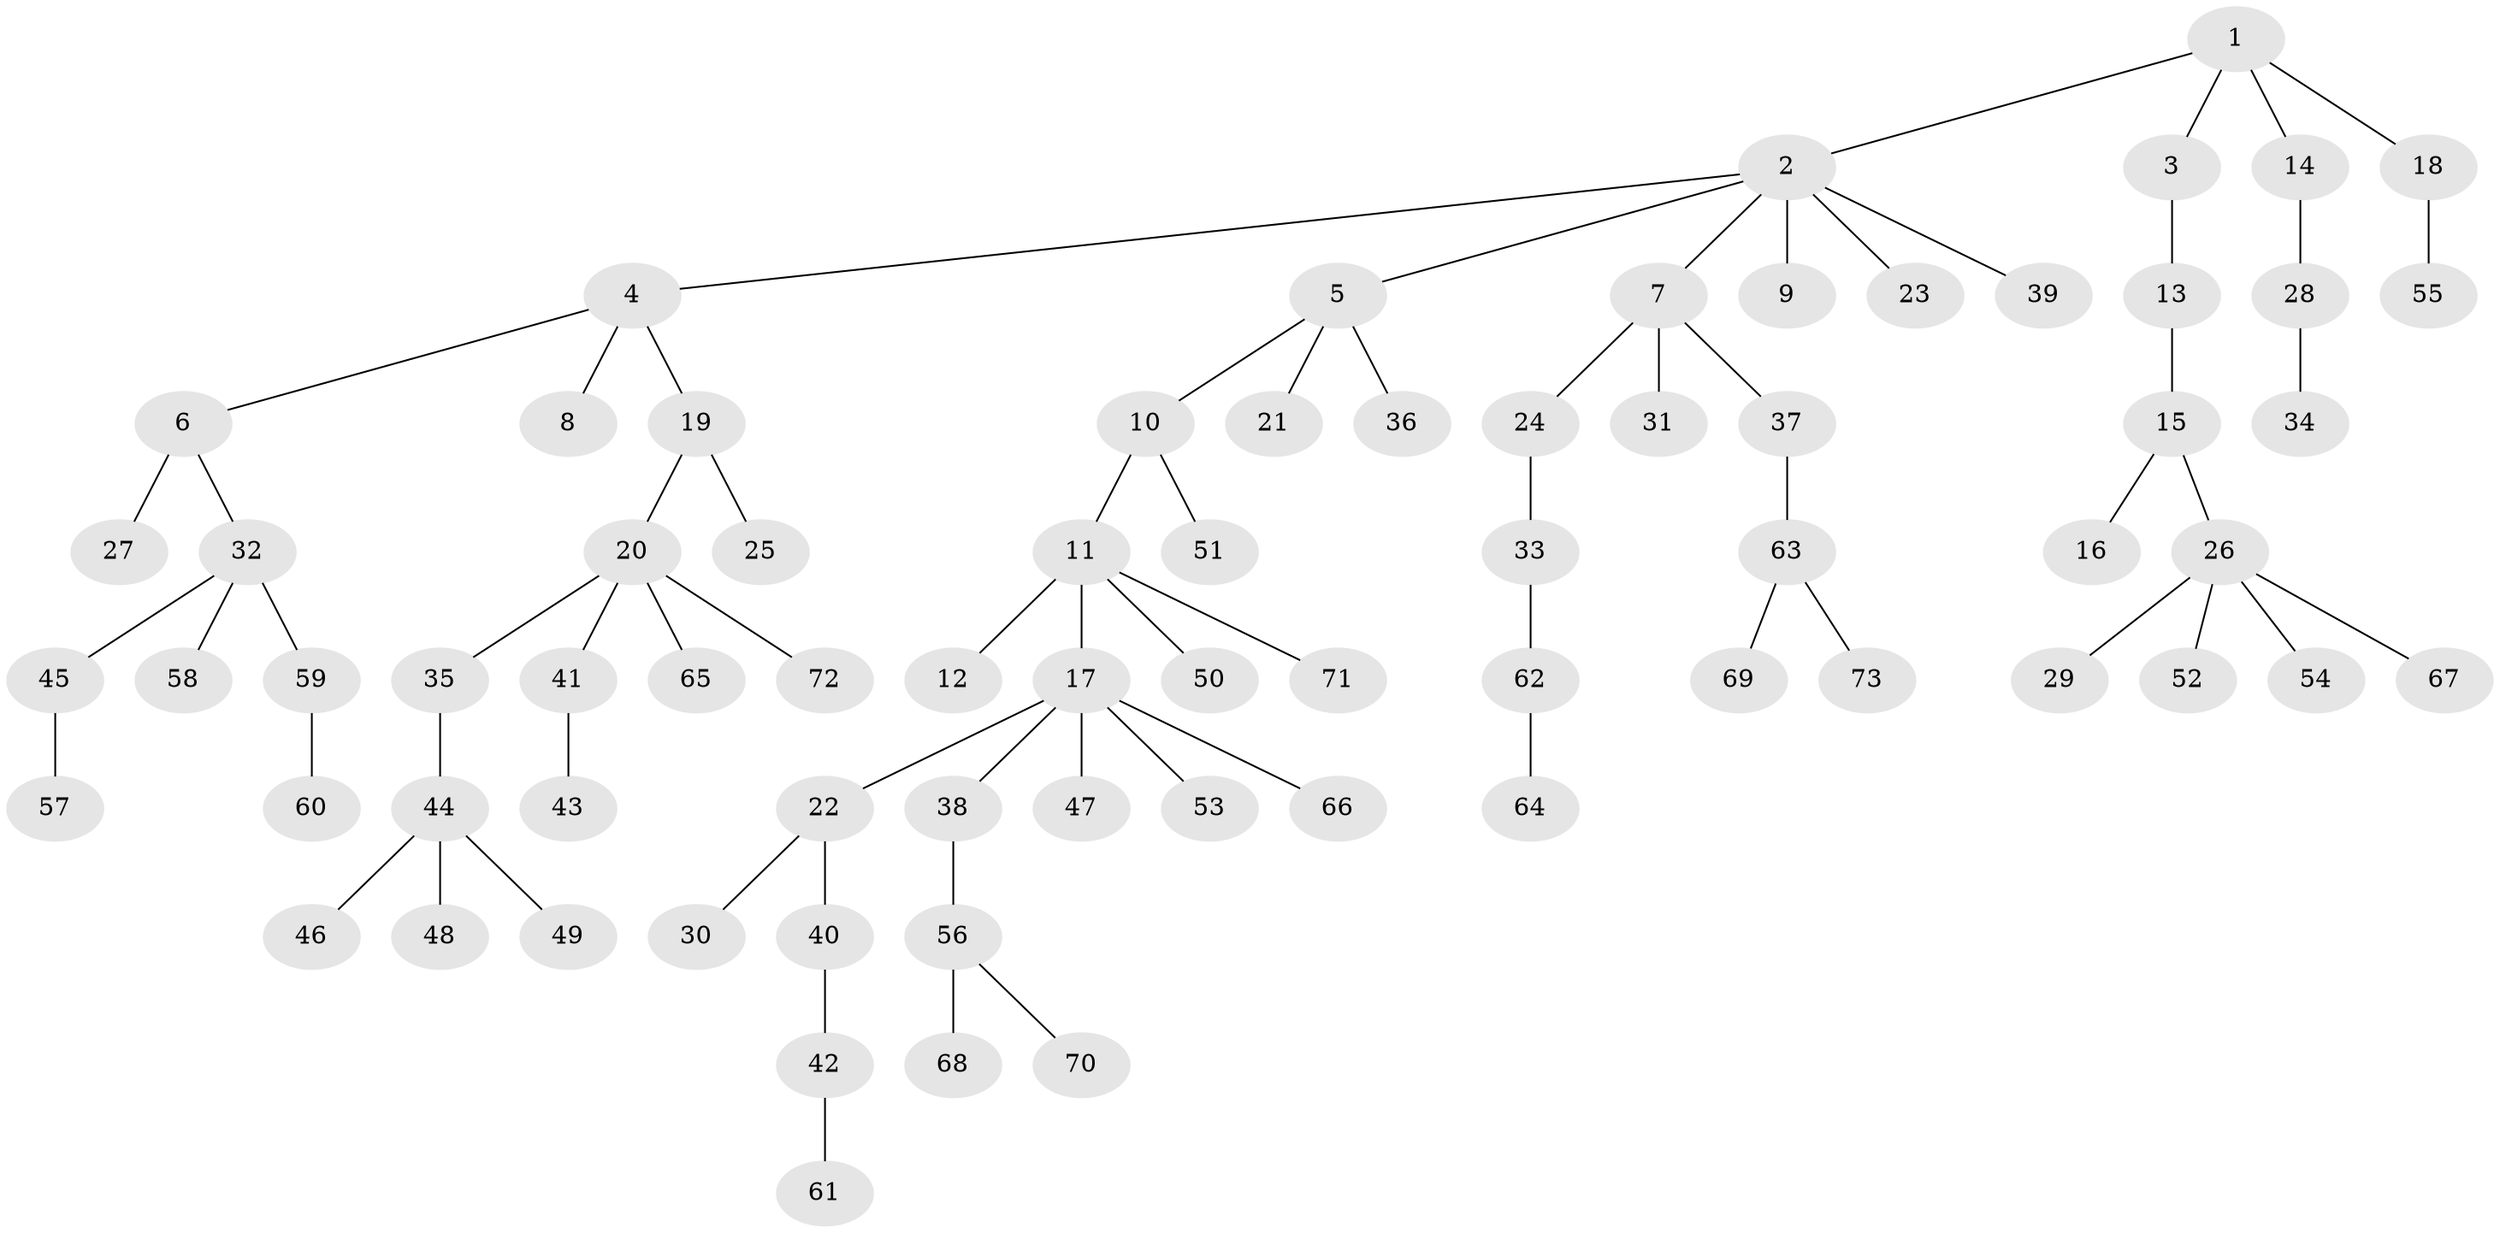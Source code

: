// original degree distribution, {1: 0.5166666666666667, 5: 0.025, 8: 0.008333333333333333, 3: 0.1, 4: 0.06666666666666667, 2: 0.25, 6: 0.025, 7: 0.008333333333333333}
// Generated by graph-tools (version 1.1) at 2025/51/03/04/25 22:51:26]
// undirected, 73 vertices, 72 edges
graph export_dot {
  node [color=gray90,style=filled];
  1;
  2;
  3;
  4;
  5;
  6;
  7;
  8;
  9;
  10;
  11;
  12;
  13;
  14;
  15;
  16;
  17;
  18;
  19;
  20;
  21;
  22;
  23;
  24;
  25;
  26;
  27;
  28;
  29;
  30;
  31;
  32;
  33;
  34;
  35;
  36;
  37;
  38;
  39;
  40;
  41;
  42;
  43;
  44;
  45;
  46;
  47;
  48;
  49;
  50;
  51;
  52;
  53;
  54;
  55;
  56;
  57;
  58;
  59;
  60;
  61;
  62;
  63;
  64;
  65;
  66;
  67;
  68;
  69;
  70;
  71;
  72;
  73;
  1 -- 2 [weight=1.0];
  1 -- 3 [weight=1.0];
  1 -- 14 [weight=1.0];
  1 -- 18 [weight=1.0];
  2 -- 4 [weight=1.0];
  2 -- 5 [weight=1.0];
  2 -- 7 [weight=1.0];
  2 -- 9 [weight=1.0];
  2 -- 23 [weight=1.0];
  2 -- 39 [weight=1.0];
  3 -- 13 [weight=1.0];
  4 -- 6 [weight=1.0];
  4 -- 8 [weight=1.0];
  4 -- 19 [weight=1.0];
  5 -- 10 [weight=1.0];
  5 -- 21 [weight=1.0];
  5 -- 36 [weight=1.0];
  6 -- 27 [weight=2.0];
  6 -- 32 [weight=1.0];
  7 -- 24 [weight=1.0];
  7 -- 31 [weight=3.0];
  7 -- 37 [weight=1.0];
  10 -- 11 [weight=1.0];
  10 -- 51 [weight=2.0];
  11 -- 12 [weight=1.0];
  11 -- 17 [weight=1.0];
  11 -- 50 [weight=1.0];
  11 -- 71 [weight=1.0];
  13 -- 15 [weight=1.0];
  14 -- 28 [weight=1.0];
  15 -- 16 [weight=1.0];
  15 -- 26 [weight=1.0];
  17 -- 22 [weight=1.0];
  17 -- 38 [weight=1.0];
  17 -- 47 [weight=1.0];
  17 -- 53 [weight=1.0];
  17 -- 66 [weight=1.0];
  18 -- 55 [weight=1.0];
  19 -- 20 [weight=1.0];
  19 -- 25 [weight=1.0];
  20 -- 35 [weight=1.0];
  20 -- 41 [weight=1.0];
  20 -- 65 [weight=1.0];
  20 -- 72 [weight=1.0];
  22 -- 30 [weight=1.0];
  22 -- 40 [weight=1.0];
  24 -- 33 [weight=1.0];
  26 -- 29 [weight=1.0];
  26 -- 52 [weight=1.0];
  26 -- 54 [weight=1.0];
  26 -- 67 [weight=1.0];
  28 -- 34 [weight=1.0];
  32 -- 45 [weight=1.0];
  32 -- 58 [weight=1.0];
  32 -- 59 [weight=1.0];
  33 -- 62 [weight=1.0];
  35 -- 44 [weight=1.0];
  37 -- 63 [weight=1.0];
  38 -- 56 [weight=1.0];
  40 -- 42 [weight=1.0];
  41 -- 43 [weight=1.0];
  42 -- 61 [weight=1.0];
  44 -- 46 [weight=1.0];
  44 -- 48 [weight=1.0];
  44 -- 49 [weight=1.0];
  45 -- 57 [weight=1.0];
  56 -- 68 [weight=1.0];
  56 -- 70 [weight=1.0];
  59 -- 60 [weight=1.0];
  62 -- 64 [weight=3.0];
  63 -- 69 [weight=1.0];
  63 -- 73 [weight=1.0];
}
